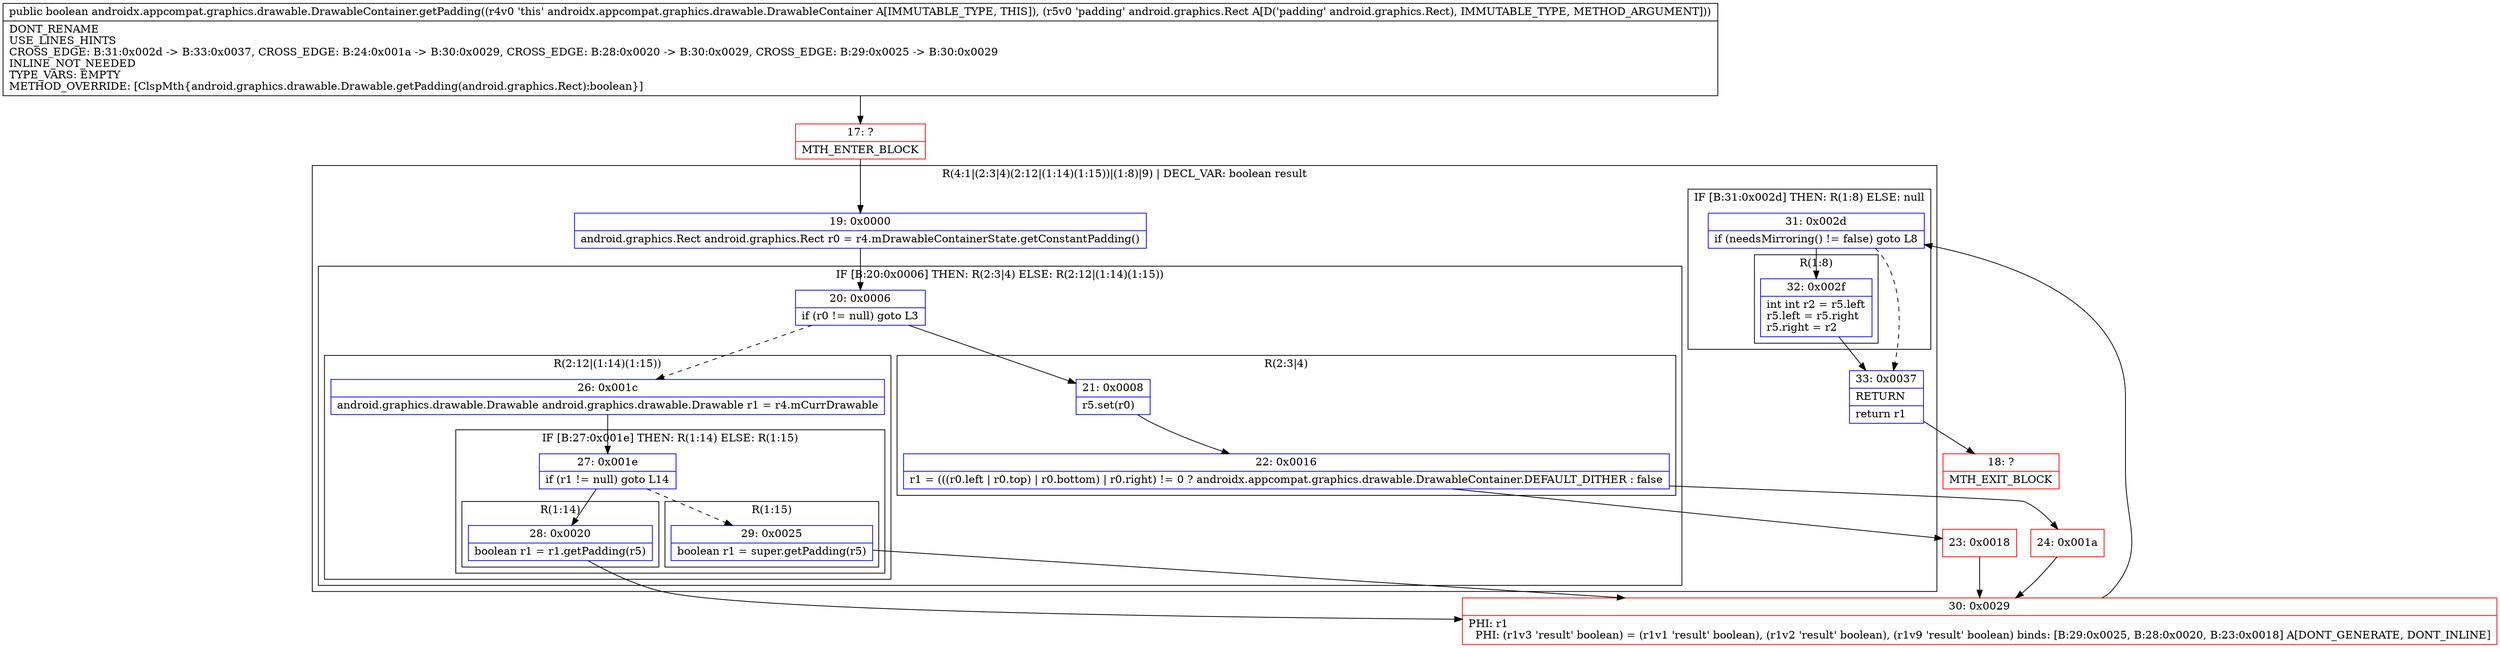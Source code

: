 digraph "CFG forandroidx.appcompat.graphics.drawable.DrawableContainer.getPadding(Landroid\/graphics\/Rect;)Z" {
subgraph cluster_Region_1446846231 {
label = "R(4:1|(2:3|4)(2:12|(1:14)(1:15))|(1:8)|9) | DECL_VAR: boolean result\l";
node [shape=record,color=blue];
Node_19 [shape=record,label="{19\:\ 0x0000|android.graphics.Rect android.graphics.Rect r0 = r4.mDrawableContainerState.getConstantPadding()\l}"];
subgraph cluster_IfRegion_1456815825 {
label = "IF [B:20:0x0006] THEN: R(2:3|4) ELSE: R(2:12|(1:14)(1:15))";
node [shape=record,color=blue];
Node_20 [shape=record,label="{20\:\ 0x0006|if (r0 != null) goto L3\l}"];
subgraph cluster_Region_75114699 {
label = "R(2:3|4)";
node [shape=record,color=blue];
Node_21 [shape=record,label="{21\:\ 0x0008|r5.set(r0)\l}"];
Node_22 [shape=record,label="{22\:\ 0x0016|r1 = (((r0.left \| r0.top) \| r0.bottom) \| r0.right) != 0 ? androidx.appcompat.graphics.drawable.DrawableContainer.DEFAULT_DITHER : false\l}"];
}
subgraph cluster_Region_1966620469 {
label = "R(2:12|(1:14)(1:15))";
node [shape=record,color=blue];
Node_26 [shape=record,label="{26\:\ 0x001c|android.graphics.drawable.Drawable android.graphics.drawable.Drawable r1 = r4.mCurrDrawable\l}"];
subgraph cluster_IfRegion_1262699298 {
label = "IF [B:27:0x001e] THEN: R(1:14) ELSE: R(1:15)";
node [shape=record,color=blue];
Node_27 [shape=record,label="{27\:\ 0x001e|if (r1 != null) goto L14\l}"];
subgraph cluster_Region_882892589 {
label = "R(1:14)";
node [shape=record,color=blue];
Node_28 [shape=record,label="{28\:\ 0x0020|boolean r1 = r1.getPadding(r5)\l}"];
}
subgraph cluster_Region_1643545861 {
label = "R(1:15)";
node [shape=record,color=blue];
Node_29 [shape=record,label="{29\:\ 0x0025|boolean r1 = super.getPadding(r5)\l}"];
}
}
}
}
subgraph cluster_IfRegion_1912620439 {
label = "IF [B:31:0x002d] THEN: R(1:8) ELSE: null";
node [shape=record,color=blue];
Node_31 [shape=record,label="{31\:\ 0x002d|if (needsMirroring() != false) goto L8\l}"];
subgraph cluster_Region_1426313113 {
label = "R(1:8)";
node [shape=record,color=blue];
Node_32 [shape=record,label="{32\:\ 0x002f|int int r2 = r5.left\lr5.left = r5.right\lr5.right = r2\l}"];
}
}
Node_33 [shape=record,label="{33\:\ 0x0037|RETURN\l|return r1\l}"];
}
Node_17 [shape=record,color=red,label="{17\:\ ?|MTH_ENTER_BLOCK\l}"];
Node_23 [shape=record,color=red,label="{23\:\ 0x0018}"];
Node_30 [shape=record,color=red,label="{30\:\ 0x0029|PHI: r1 \l  PHI: (r1v3 'result' boolean) = (r1v1 'result' boolean), (r1v2 'result' boolean), (r1v9 'result' boolean) binds: [B:29:0x0025, B:28:0x0020, B:23:0x0018] A[DONT_GENERATE, DONT_INLINE]\l}"];
Node_18 [shape=record,color=red,label="{18\:\ ?|MTH_EXIT_BLOCK\l}"];
Node_24 [shape=record,color=red,label="{24\:\ 0x001a}"];
MethodNode[shape=record,label="{public boolean androidx.appcompat.graphics.drawable.DrawableContainer.getPadding((r4v0 'this' androidx.appcompat.graphics.drawable.DrawableContainer A[IMMUTABLE_TYPE, THIS]), (r5v0 'padding' android.graphics.Rect A[D('padding' android.graphics.Rect), IMMUTABLE_TYPE, METHOD_ARGUMENT]))  | DONT_RENAME\lUSE_LINES_HINTS\lCROSS_EDGE: B:31:0x002d \-\> B:33:0x0037, CROSS_EDGE: B:24:0x001a \-\> B:30:0x0029, CROSS_EDGE: B:28:0x0020 \-\> B:30:0x0029, CROSS_EDGE: B:29:0x0025 \-\> B:30:0x0029\lINLINE_NOT_NEEDED\lTYPE_VARS: EMPTY\lMETHOD_OVERRIDE: [ClspMth\{android.graphics.drawable.Drawable.getPadding(android.graphics.Rect):boolean\}]\l}"];
MethodNode -> Node_17;Node_19 -> Node_20;
Node_20 -> Node_21;
Node_20 -> Node_26[style=dashed];
Node_21 -> Node_22;
Node_22 -> Node_23;
Node_22 -> Node_24;
Node_26 -> Node_27;
Node_27 -> Node_28;
Node_27 -> Node_29[style=dashed];
Node_28 -> Node_30;
Node_29 -> Node_30;
Node_31 -> Node_32;
Node_31 -> Node_33[style=dashed];
Node_32 -> Node_33;
Node_33 -> Node_18;
Node_17 -> Node_19;
Node_23 -> Node_30;
Node_30 -> Node_31;
Node_24 -> Node_30;
}

